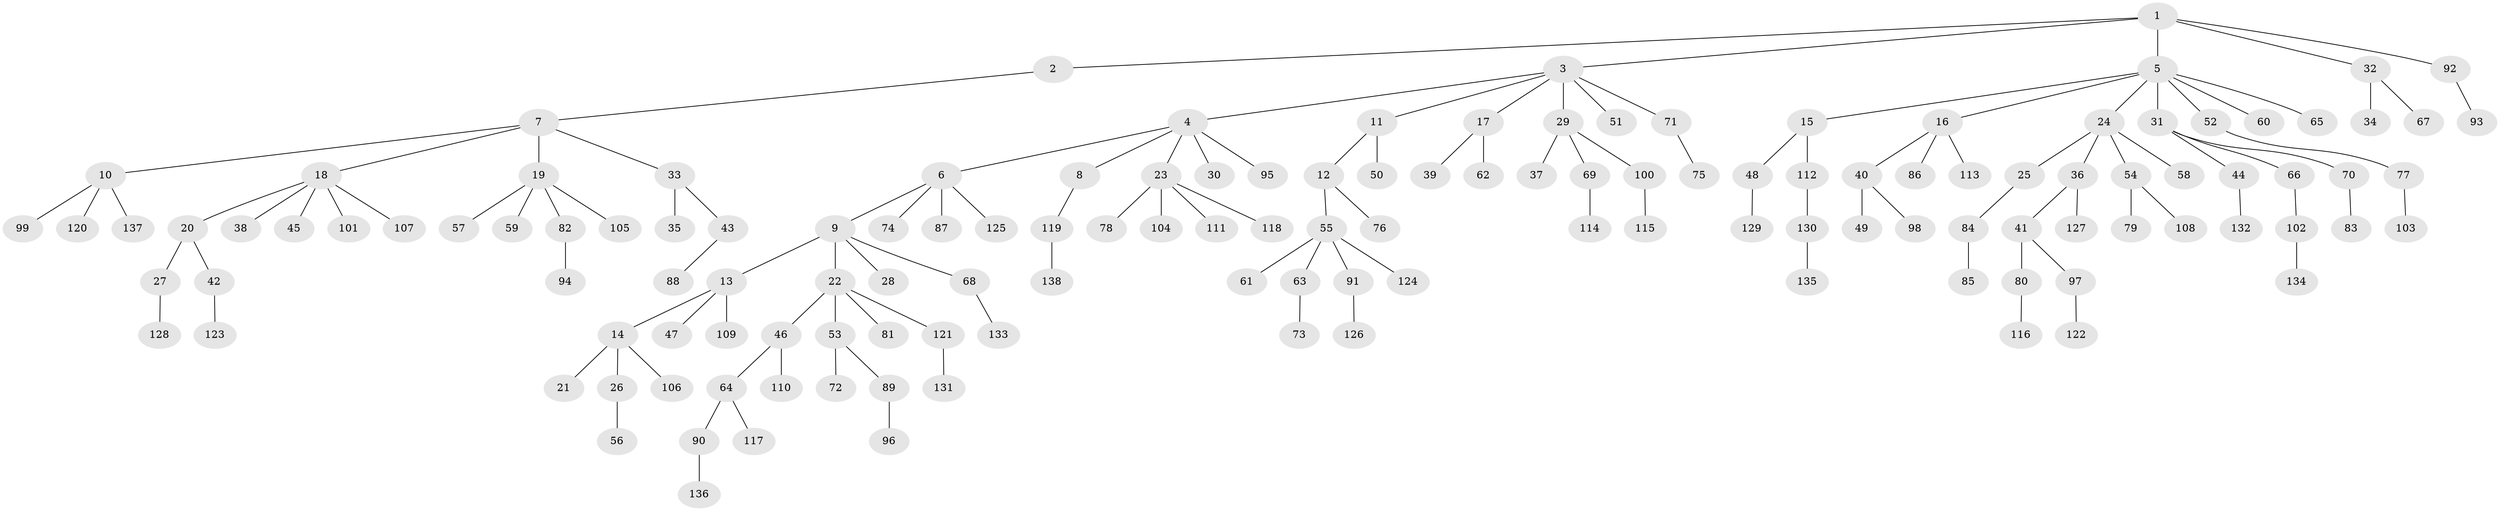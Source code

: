 // Generated by graph-tools (version 1.1) at 2025/36/03/09/25 02:36:53]
// undirected, 138 vertices, 137 edges
graph export_dot {
graph [start="1"]
  node [color=gray90,style=filled];
  1;
  2;
  3;
  4;
  5;
  6;
  7;
  8;
  9;
  10;
  11;
  12;
  13;
  14;
  15;
  16;
  17;
  18;
  19;
  20;
  21;
  22;
  23;
  24;
  25;
  26;
  27;
  28;
  29;
  30;
  31;
  32;
  33;
  34;
  35;
  36;
  37;
  38;
  39;
  40;
  41;
  42;
  43;
  44;
  45;
  46;
  47;
  48;
  49;
  50;
  51;
  52;
  53;
  54;
  55;
  56;
  57;
  58;
  59;
  60;
  61;
  62;
  63;
  64;
  65;
  66;
  67;
  68;
  69;
  70;
  71;
  72;
  73;
  74;
  75;
  76;
  77;
  78;
  79;
  80;
  81;
  82;
  83;
  84;
  85;
  86;
  87;
  88;
  89;
  90;
  91;
  92;
  93;
  94;
  95;
  96;
  97;
  98;
  99;
  100;
  101;
  102;
  103;
  104;
  105;
  106;
  107;
  108;
  109;
  110;
  111;
  112;
  113;
  114;
  115;
  116;
  117;
  118;
  119;
  120;
  121;
  122;
  123;
  124;
  125;
  126;
  127;
  128;
  129;
  130;
  131;
  132;
  133;
  134;
  135;
  136;
  137;
  138;
  1 -- 2;
  1 -- 3;
  1 -- 5;
  1 -- 32;
  1 -- 92;
  2 -- 7;
  3 -- 4;
  3 -- 11;
  3 -- 17;
  3 -- 29;
  3 -- 51;
  3 -- 71;
  4 -- 6;
  4 -- 8;
  4 -- 23;
  4 -- 30;
  4 -- 95;
  5 -- 15;
  5 -- 16;
  5 -- 24;
  5 -- 31;
  5 -- 52;
  5 -- 60;
  5 -- 65;
  6 -- 9;
  6 -- 74;
  6 -- 87;
  6 -- 125;
  7 -- 10;
  7 -- 18;
  7 -- 19;
  7 -- 33;
  8 -- 119;
  9 -- 13;
  9 -- 22;
  9 -- 28;
  9 -- 68;
  10 -- 99;
  10 -- 120;
  10 -- 137;
  11 -- 12;
  11 -- 50;
  12 -- 55;
  12 -- 76;
  13 -- 14;
  13 -- 47;
  13 -- 109;
  14 -- 21;
  14 -- 26;
  14 -- 106;
  15 -- 48;
  15 -- 112;
  16 -- 40;
  16 -- 86;
  16 -- 113;
  17 -- 39;
  17 -- 62;
  18 -- 20;
  18 -- 38;
  18 -- 45;
  18 -- 101;
  18 -- 107;
  19 -- 57;
  19 -- 59;
  19 -- 82;
  19 -- 105;
  20 -- 27;
  20 -- 42;
  22 -- 46;
  22 -- 53;
  22 -- 81;
  22 -- 121;
  23 -- 78;
  23 -- 104;
  23 -- 111;
  23 -- 118;
  24 -- 25;
  24 -- 36;
  24 -- 54;
  24 -- 58;
  25 -- 84;
  26 -- 56;
  27 -- 128;
  29 -- 37;
  29 -- 69;
  29 -- 100;
  31 -- 44;
  31 -- 66;
  31 -- 70;
  32 -- 34;
  32 -- 67;
  33 -- 35;
  33 -- 43;
  36 -- 41;
  36 -- 127;
  40 -- 49;
  40 -- 98;
  41 -- 80;
  41 -- 97;
  42 -- 123;
  43 -- 88;
  44 -- 132;
  46 -- 64;
  46 -- 110;
  48 -- 129;
  52 -- 77;
  53 -- 72;
  53 -- 89;
  54 -- 79;
  54 -- 108;
  55 -- 61;
  55 -- 63;
  55 -- 91;
  55 -- 124;
  63 -- 73;
  64 -- 90;
  64 -- 117;
  66 -- 102;
  68 -- 133;
  69 -- 114;
  70 -- 83;
  71 -- 75;
  77 -- 103;
  80 -- 116;
  82 -- 94;
  84 -- 85;
  89 -- 96;
  90 -- 136;
  91 -- 126;
  92 -- 93;
  97 -- 122;
  100 -- 115;
  102 -- 134;
  112 -- 130;
  119 -- 138;
  121 -- 131;
  130 -- 135;
}
